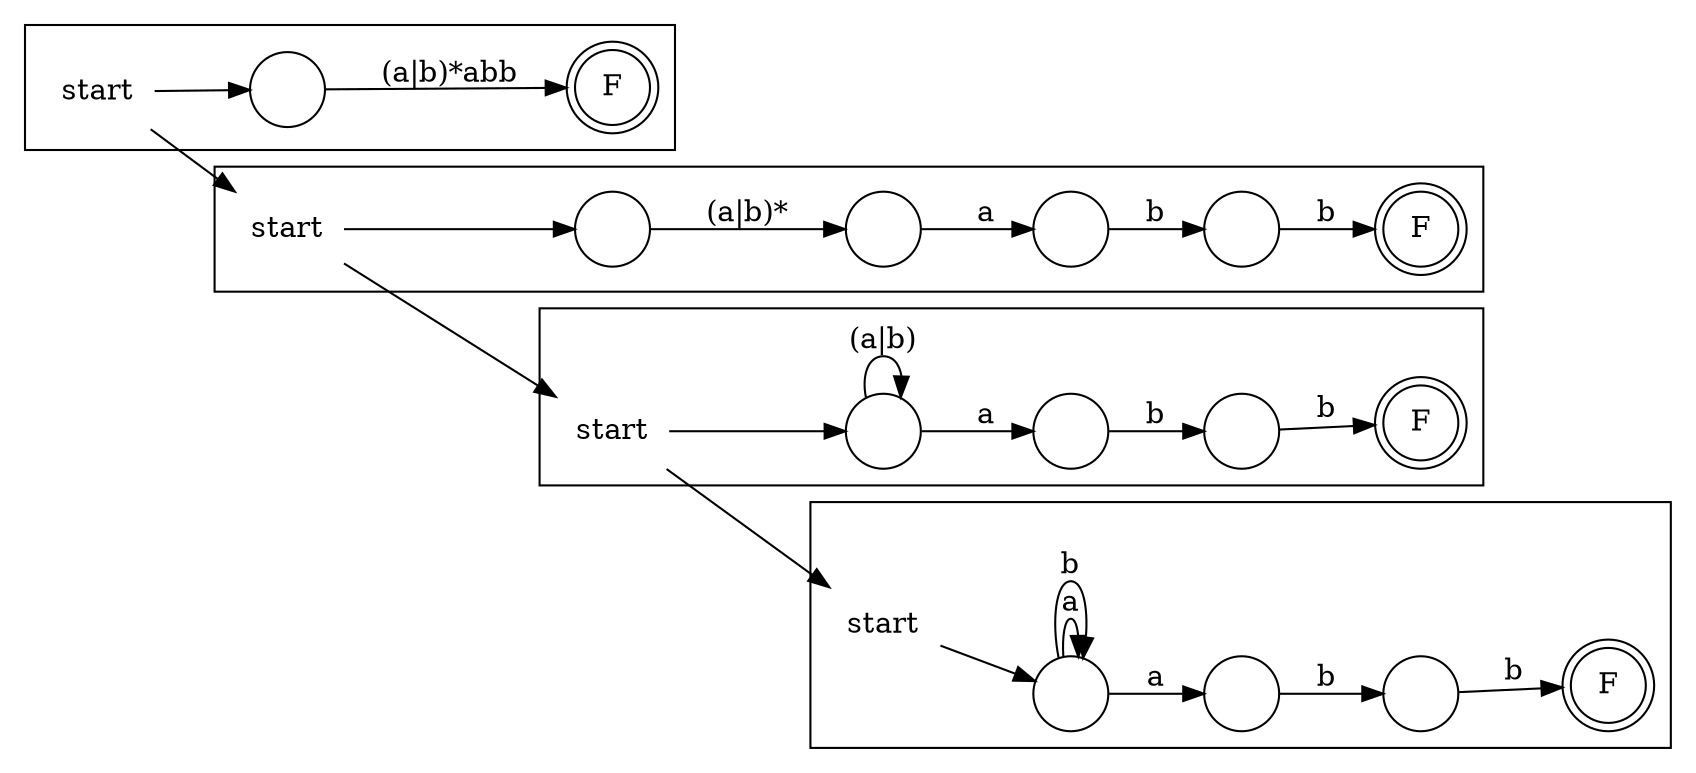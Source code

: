 digraph G{
    rankdir=LR
    compound=true
    start1,start2,start3,start4[shape=plaintext,label="start"]
    null1,null2,null3,null4,null5,null6,null7,null8,null9,null10,null11[shape=circle,label=""]
    F1,F2,F3,F4[shape=doublecircle,label="F"]
    subgraph cluster_0 {
        start1->null1
        null1->F1[label="(a|b)*abb"]
    }
    subgraph cluster_1 {
        start2->null2
        null2->null3[label="(a|b)*"]
        null3->null4[label="a"]
        null4->null5[label="b"]
        null5->F2[label="b"]
    }
    subgraph cluster_2 {
        start3->null6
        null6->null6[label="(a|b)"]
        null6->null7[label="a"]
        null7->null8[label="b"]
        null8->F3[label="b"]
    }
    subgraph cluster_3 {
        start4->null9
        null9->null9[label="a"]
        null9->null9[label="b"]
        null9->null10[label="a"]
        null10->null11[label="b"]
        null11->F4[label="b"]
    }
    start1->start2[lhead=cluster_0,ltail=cluster_1]
    start2->start3[lhead=cluster_1,ltail=cluster_2]
    start3->start4[lhead=cluster_2,ltail=cluster_3]
}